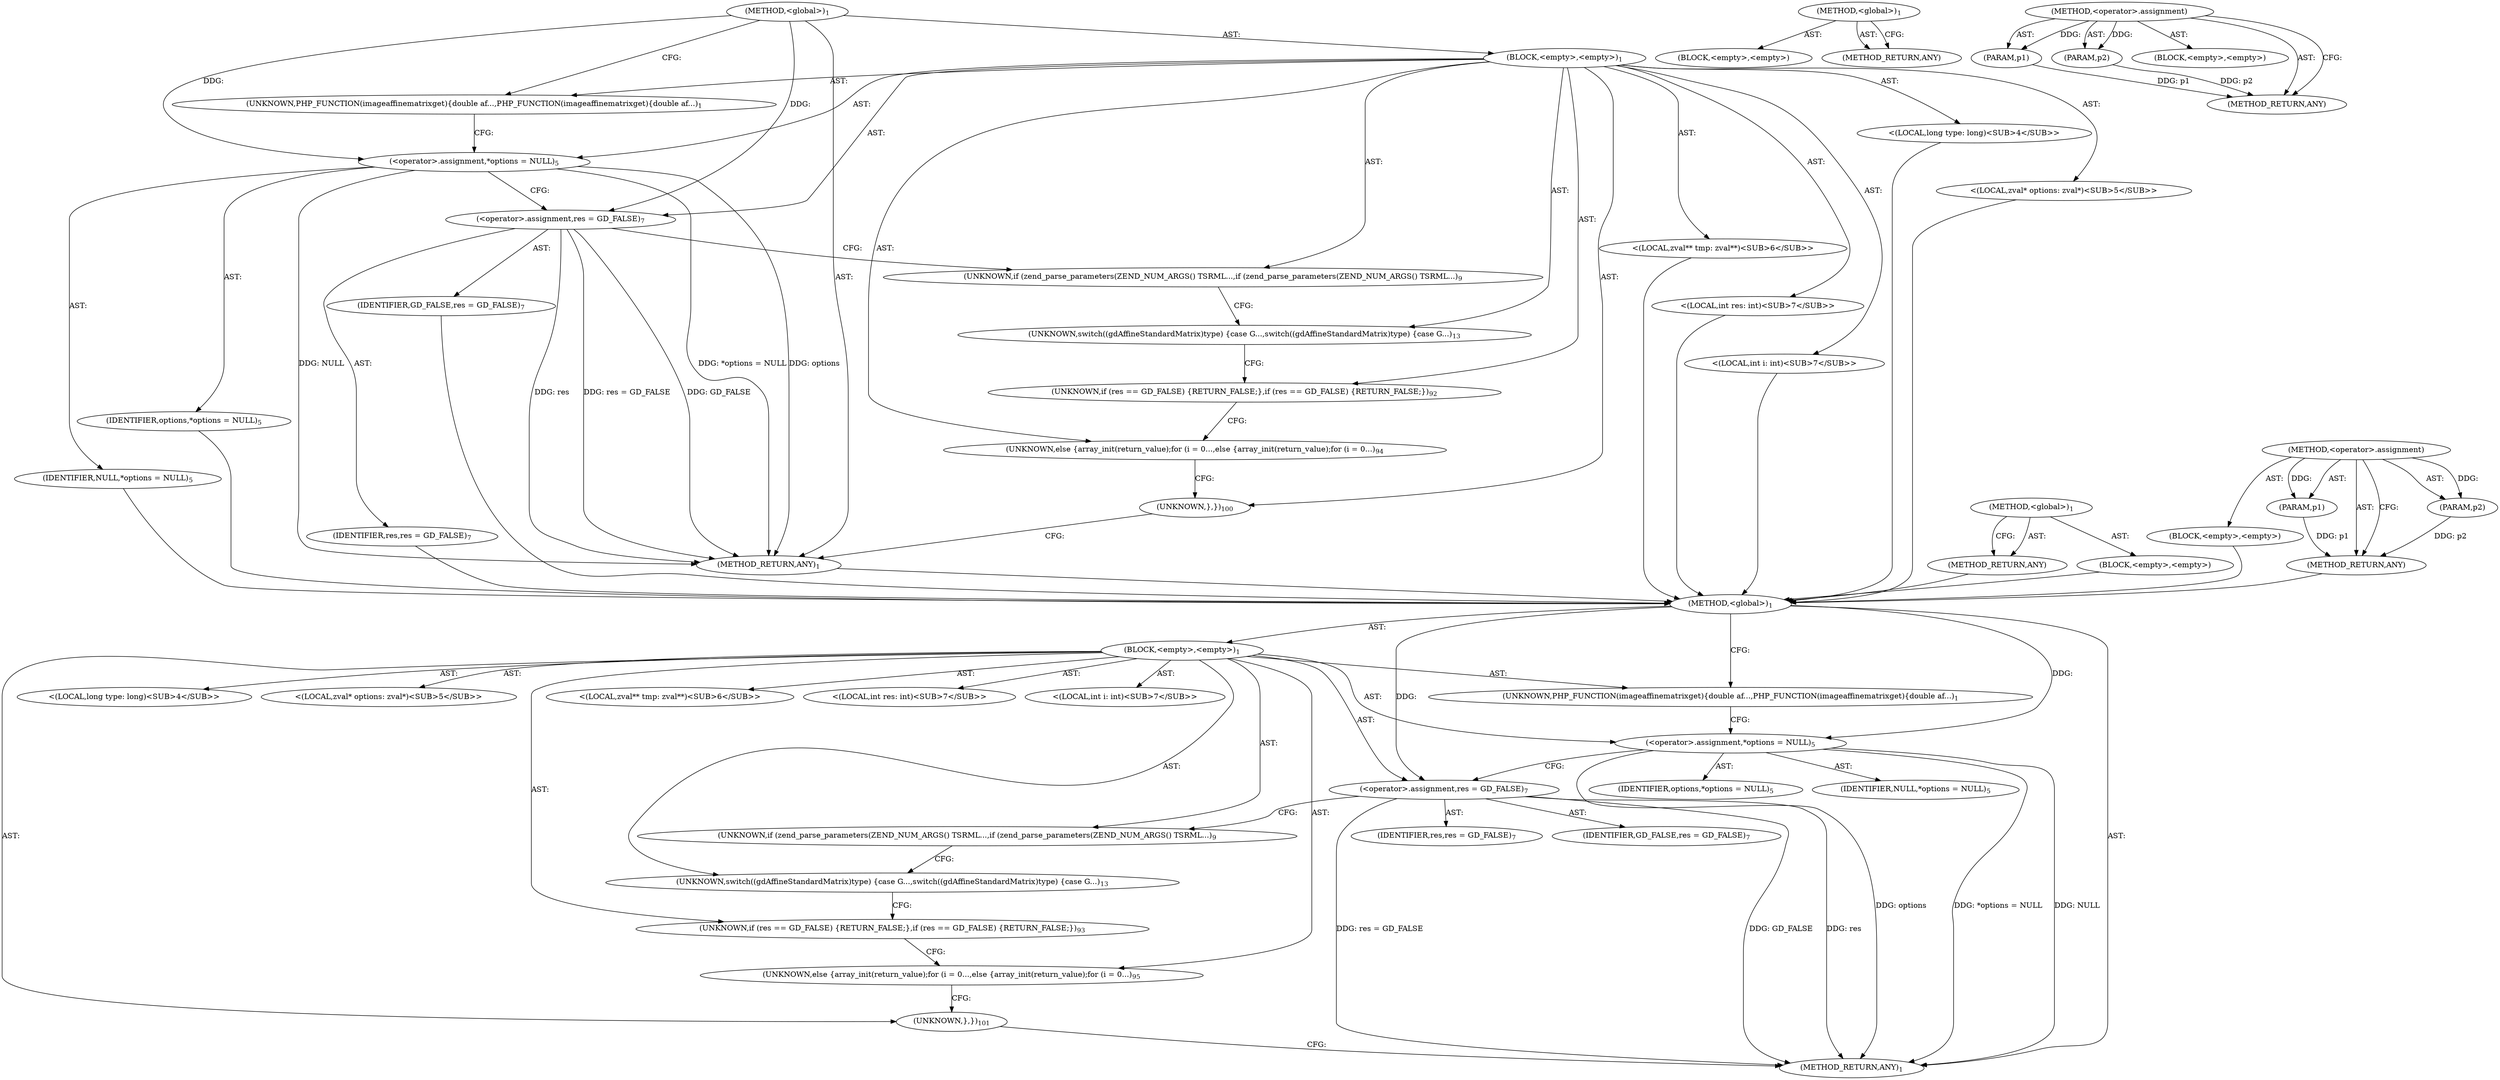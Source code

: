 digraph "&lt;operator&gt;.assignment" {
vulnerable_6 [label=<(METHOD,&lt;global&gt;)<SUB>1</SUB>>];
vulnerable_7 [label=<(BLOCK,&lt;empty&gt;,&lt;empty&gt;)<SUB>1</SUB>>];
vulnerable_8 [label=<(UNKNOWN,PHP_FUNCTION(imageaffinematrixget)
{
	double af...,PHP_FUNCTION(imageaffinematrixget)
{
	double af...)<SUB>1</SUB>>];
vulnerable_9 [label="<(LOCAL,long type: long)<SUB>4</SUB>>"];
vulnerable_10 [label="<(LOCAL,zval* options: zval*)<SUB>5</SUB>>"];
vulnerable_11 [label=<(&lt;operator&gt;.assignment,*options = NULL)<SUB>5</SUB>>];
vulnerable_12 [label=<(IDENTIFIER,options,*options = NULL)<SUB>5</SUB>>];
vulnerable_13 [label=<(IDENTIFIER,NULL,*options = NULL)<SUB>5</SUB>>];
vulnerable_14 [label="<(LOCAL,zval** tmp: zval**)<SUB>6</SUB>>"];
vulnerable_15 [label="<(LOCAL,int res: int)<SUB>7</SUB>>"];
vulnerable_16 [label="<(LOCAL,int i: int)<SUB>7</SUB>>"];
vulnerable_17 [label=<(&lt;operator&gt;.assignment,res = GD_FALSE)<SUB>7</SUB>>];
vulnerable_18 [label=<(IDENTIFIER,res,res = GD_FALSE)<SUB>7</SUB>>];
vulnerable_19 [label=<(IDENTIFIER,GD_FALSE,res = GD_FALSE)<SUB>7</SUB>>];
vulnerable_20 [label=<(UNKNOWN,if (zend_parse_parameters(ZEND_NUM_ARGS() TSRML...,if (zend_parse_parameters(ZEND_NUM_ARGS() TSRML...)<SUB>9</SUB>>];
vulnerable_21 [label=<(UNKNOWN,switch((gdAffineStandardMatrix)type) {
		case G...,switch((gdAffineStandardMatrix)type) {
		case G...)<SUB>13</SUB>>];
vulnerable_22 [label=<(UNKNOWN,if (res == GD_FALSE) {
		RETURN_FALSE;
	},if (res == GD_FALSE) {
		RETURN_FALSE;
	})<SUB>92</SUB>>];
vulnerable_23 [label=<(UNKNOWN,else {
		array_init(return_value);
		for (i = 0...,else {
		array_init(return_value);
		for (i = 0...)<SUB>94</SUB>>];
vulnerable_24 [label=<(UNKNOWN,},})<SUB>100</SUB>>];
vulnerable_25 [label=<(METHOD_RETURN,ANY)<SUB>1</SUB>>];
vulnerable_38 [label=<(METHOD,&lt;global&gt;)<SUB>1</SUB>>];
vulnerable_39 [label=<(BLOCK,&lt;empty&gt;,&lt;empty&gt;)>];
vulnerable_40 [label=<(METHOD_RETURN,ANY)>];
vulnerable_44 [label=<(METHOD,&lt;operator&gt;.assignment)>];
vulnerable_45 [label=<(PARAM,p1)>];
vulnerable_46 [label=<(PARAM,p2)>];
vulnerable_47 [label=<(BLOCK,&lt;empty&gt;,&lt;empty&gt;)>];
vulnerable_48 [label=<(METHOD_RETURN,ANY)>];
fixed_6 [label=<(METHOD,&lt;global&gt;)<SUB>1</SUB>>];
fixed_7 [label=<(BLOCK,&lt;empty&gt;,&lt;empty&gt;)<SUB>1</SUB>>];
fixed_8 [label=<(UNKNOWN,PHP_FUNCTION(imageaffinematrixget)
{
	double af...,PHP_FUNCTION(imageaffinematrixget)
{
	double af...)<SUB>1</SUB>>];
fixed_9 [label="<(LOCAL,long type: long)<SUB>4</SUB>>"];
fixed_10 [label="<(LOCAL,zval* options: zval*)<SUB>5</SUB>>"];
fixed_11 [label=<(&lt;operator&gt;.assignment,*options = NULL)<SUB>5</SUB>>];
fixed_12 [label=<(IDENTIFIER,options,*options = NULL)<SUB>5</SUB>>];
fixed_13 [label=<(IDENTIFIER,NULL,*options = NULL)<SUB>5</SUB>>];
fixed_14 [label="<(LOCAL,zval** tmp: zval**)<SUB>6</SUB>>"];
fixed_15 [label="<(LOCAL,int res: int)<SUB>7</SUB>>"];
fixed_16 [label="<(LOCAL,int i: int)<SUB>7</SUB>>"];
fixed_17 [label=<(&lt;operator&gt;.assignment,res = GD_FALSE)<SUB>7</SUB>>];
fixed_18 [label=<(IDENTIFIER,res,res = GD_FALSE)<SUB>7</SUB>>];
fixed_19 [label=<(IDENTIFIER,GD_FALSE,res = GD_FALSE)<SUB>7</SUB>>];
fixed_20 [label=<(UNKNOWN,if (zend_parse_parameters(ZEND_NUM_ARGS() TSRML...,if (zend_parse_parameters(ZEND_NUM_ARGS() TSRML...)<SUB>9</SUB>>];
fixed_21 [label=<(UNKNOWN,switch((gdAffineStandardMatrix)type) {
		case G...,switch((gdAffineStandardMatrix)type) {
		case G...)<SUB>13</SUB>>];
fixed_22 [label=<(UNKNOWN,if (res == GD_FALSE) {
		RETURN_FALSE;
	},if (res == GD_FALSE) {
		RETURN_FALSE;
	})<SUB>93</SUB>>];
fixed_23 [label=<(UNKNOWN,else {
		array_init(return_value);
		for (i = 0...,else {
		array_init(return_value);
		for (i = 0...)<SUB>95</SUB>>];
fixed_24 [label=<(UNKNOWN,},})<SUB>101</SUB>>];
fixed_25 [label=<(METHOD_RETURN,ANY)<SUB>1</SUB>>];
fixed_38 [label=<(METHOD,&lt;global&gt;)<SUB>1</SUB>>];
fixed_39 [label=<(BLOCK,&lt;empty&gt;,&lt;empty&gt;)>];
fixed_40 [label=<(METHOD_RETURN,ANY)>];
fixed_44 [label=<(METHOD,&lt;operator&gt;.assignment)>];
fixed_45 [label=<(PARAM,p1)>];
fixed_46 [label=<(PARAM,p2)>];
fixed_47 [label=<(BLOCK,&lt;empty&gt;,&lt;empty&gt;)>];
fixed_48 [label=<(METHOD_RETURN,ANY)>];
vulnerable_6 -> vulnerable_7  [key=0, label="AST: "];
vulnerable_6 -> vulnerable_25  [key=0, label="AST: "];
vulnerable_6 -> vulnerable_8  [key=0, label="CFG: "];
vulnerable_6 -> vulnerable_11  [key=0, label="DDG: "];
vulnerable_6 -> vulnerable_17  [key=0, label="DDG: "];
vulnerable_7 -> vulnerable_8  [key=0, label="AST: "];
vulnerable_7 -> vulnerable_9  [key=0, label="AST: "];
vulnerable_7 -> vulnerable_10  [key=0, label="AST: "];
vulnerable_7 -> vulnerable_11  [key=0, label="AST: "];
vulnerable_7 -> vulnerable_14  [key=0, label="AST: "];
vulnerable_7 -> vulnerable_15  [key=0, label="AST: "];
vulnerable_7 -> vulnerable_16  [key=0, label="AST: "];
vulnerable_7 -> vulnerable_17  [key=0, label="AST: "];
vulnerable_7 -> vulnerable_20  [key=0, label="AST: "];
vulnerable_7 -> vulnerable_21  [key=0, label="AST: "];
vulnerable_7 -> vulnerable_22  [key=0, label="AST: "];
vulnerable_7 -> vulnerable_23  [key=0, label="AST: "];
vulnerable_7 -> vulnerable_24  [key=0, label="AST: "];
vulnerable_8 -> vulnerable_11  [key=0, label="CFG: "];
vulnerable_9 -> fixed_6  [key=0];
vulnerable_10 -> fixed_6  [key=0];
vulnerable_11 -> vulnerable_12  [key=0, label="AST: "];
vulnerable_11 -> vulnerable_13  [key=0, label="AST: "];
vulnerable_11 -> vulnerable_17  [key=0, label="CFG: "];
vulnerable_11 -> vulnerable_25  [key=0, label="DDG: options"];
vulnerable_11 -> vulnerable_25  [key=1, label="DDG: *options = NULL"];
vulnerable_11 -> vulnerable_25  [key=2, label="DDG: NULL"];
vulnerable_12 -> fixed_6  [key=0];
vulnerable_13 -> fixed_6  [key=0];
vulnerable_14 -> fixed_6  [key=0];
vulnerable_15 -> fixed_6  [key=0];
vulnerable_16 -> fixed_6  [key=0];
vulnerable_17 -> vulnerable_18  [key=0, label="AST: "];
vulnerable_17 -> vulnerable_19  [key=0, label="AST: "];
vulnerable_17 -> vulnerable_20  [key=0, label="CFG: "];
vulnerable_17 -> vulnerable_25  [key=0, label="DDG: res"];
vulnerable_17 -> vulnerable_25  [key=1, label="DDG: res = GD_FALSE"];
vulnerable_17 -> vulnerable_25  [key=2, label="DDG: GD_FALSE"];
vulnerable_18 -> fixed_6  [key=0];
vulnerable_19 -> fixed_6  [key=0];
vulnerable_20 -> vulnerable_21  [key=0, label="CFG: "];
vulnerable_21 -> vulnerable_22  [key=0, label="CFG: "];
vulnerable_22 -> vulnerable_23  [key=0, label="CFG: "];
vulnerable_23 -> vulnerable_24  [key=0, label="CFG: "];
vulnerable_24 -> vulnerable_25  [key=0, label="CFG: "];
vulnerable_25 -> fixed_6  [key=0];
vulnerable_38 -> vulnerable_39  [key=0, label="AST: "];
vulnerable_38 -> vulnerable_40  [key=0, label="AST: "];
vulnerable_38 -> vulnerable_40  [key=1, label="CFG: "];
vulnerable_39 -> fixed_6  [key=0];
vulnerable_40 -> fixed_6  [key=0];
vulnerable_44 -> vulnerable_45  [key=0, label="AST: "];
vulnerable_44 -> vulnerable_45  [key=1, label="DDG: "];
vulnerable_44 -> vulnerable_47  [key=0, label="AST: "];
vulnerable_44 -> vulnerable_46  [key=0, label="AST: "];
vulnerable_44 -> vulnerable_46  [key=1, label="DDG: "];
vulnerable_44 -> vulnerable_48  [key=0, label="AST: "];
vulnerable_44 -> vulnerable_48  [key=1, label="CFG: "];
vulnerable_45 -> vulnerable_48  [key=0, label="DDG: p1"];
vulnerable_46 -> vulnerable_48  [key=0, label="DDG: p2"];
vulnerable_47 -> fixed_6  [key=0];
vulnerable_48 -> fixed_6  [key=0];
fixed_6 -> fixed_7  [key=0, label="AST: "];
fixed_6 -> fixed_25  [key=0, label="AST: "];
fixed_6 -> fixed_8  [key=0, label="CFG: "];
fixed_6 -> fixed_11  [key=0, label="DDG: "];
fixed_6 -> fixed_17  [key=0, label="DDG: "];
fixed_7 -> fixed_8  [key=0, label="AST: "];
fixed_7 -> fixed_9  [key=0, label="AST: "];
fixed_7 -> fixed_10  [key=0, label="AST: "];
fixed_7 -> fixed_11  [key=0, label="AST: "];
fixed_7 -> fixed_14  [key=0, label="AST: "];
fixed_7 -> fixed_15  [key=0, label="AST: "];
fixed_7 -> fixed_16  [key=0, label="AST: "];
fixed_7 -> fixed_17  [key=0, label="AST: "];
fixed_7 -> fixed_20  [key=0, label="AST: "];
fixed_7 -> fixed_21  [key=0, label="AST: "];
fixed_7 -> fixed_22  [key=0, label="AST: "];
fixed_7 -> fixed_23  [key=0, label="AST: "];
fixed_7 -> fixed_24  [key=0, label="AST: "];
fixed_8 -> fixed_11  [key=0, label="CFG: "];
fixed_11 -> fixed_12  [key=0, label="AST: "];
fixed_11 -> fixed_13  [key=0, label="AST: "];
fixed_11 -> fixed_17  [key=0, label="CFG: "];
fixed_11 -> fixed_25  [key=0, label="DDG: options"];
fixed_11 -> fixed_25  [key=1, label="DDG: *options = NULL"];
fixed_11 -> fixed_25  [key=2, label="DDG: NULL"];
fixed_17 -> fixed_18  [key=0, label="AST: "];
fixed_17 -> fixed_19  [key=0, label="AST: "];
fixed_17 -> fixed_20  [key=0, label="CFG: "];
fixed_17 -> fixed_25  [key=0, label="DDG: res"];
fixed_17 -> fixed_25  [key=1, label="DDG: res = GD_FALSE"];
fixed_17 -> fixed_25  [key=2, label="DDG: GD_FALSE"];
fixed_20 -> fixed_21  [key=0, label="CFG: "];
fixed_21 -> fixed_22  [key=0, label="CFG: "];
fixed_22 -> fixed_23  [key=0, label="CFG: "];
fixed_23 -> fixed_24  [key=0, label="CFG: "];
fixed_24 -> fixed_25  [key=0, label="CFG: "];
fixed_38 -> fixed_39  [key=0, label="AST: "];
fixed_38 -> fixed_40  [key=0, label="AST: "];
fixed_38 -> fixed_40  [key=1, label="CFG: "];
fixed_44 -> fixed_45  [key=0, label="AST: "];
fixed_44 -> fixed_45  [key=1, label="DDG: "];
fixed_44 -> fixed_47  [key=0, label="AST: "];
fixed_44 -> fixed_46  [key=0, label="AST: "];
fixed_44 -> fixed_46  [key=1, label="DDG: "];
fixed_44 -> fixed_48  [key=0, label="AST: "];
fixed_44 -> fixed_48  [key=1, label="CFG: "];
fixed_45 -> fixed_48  [key=0, label="DDG: p1"];
fixed_46 -> fixed_48  [key=0, label="DDG: p2"];
}
